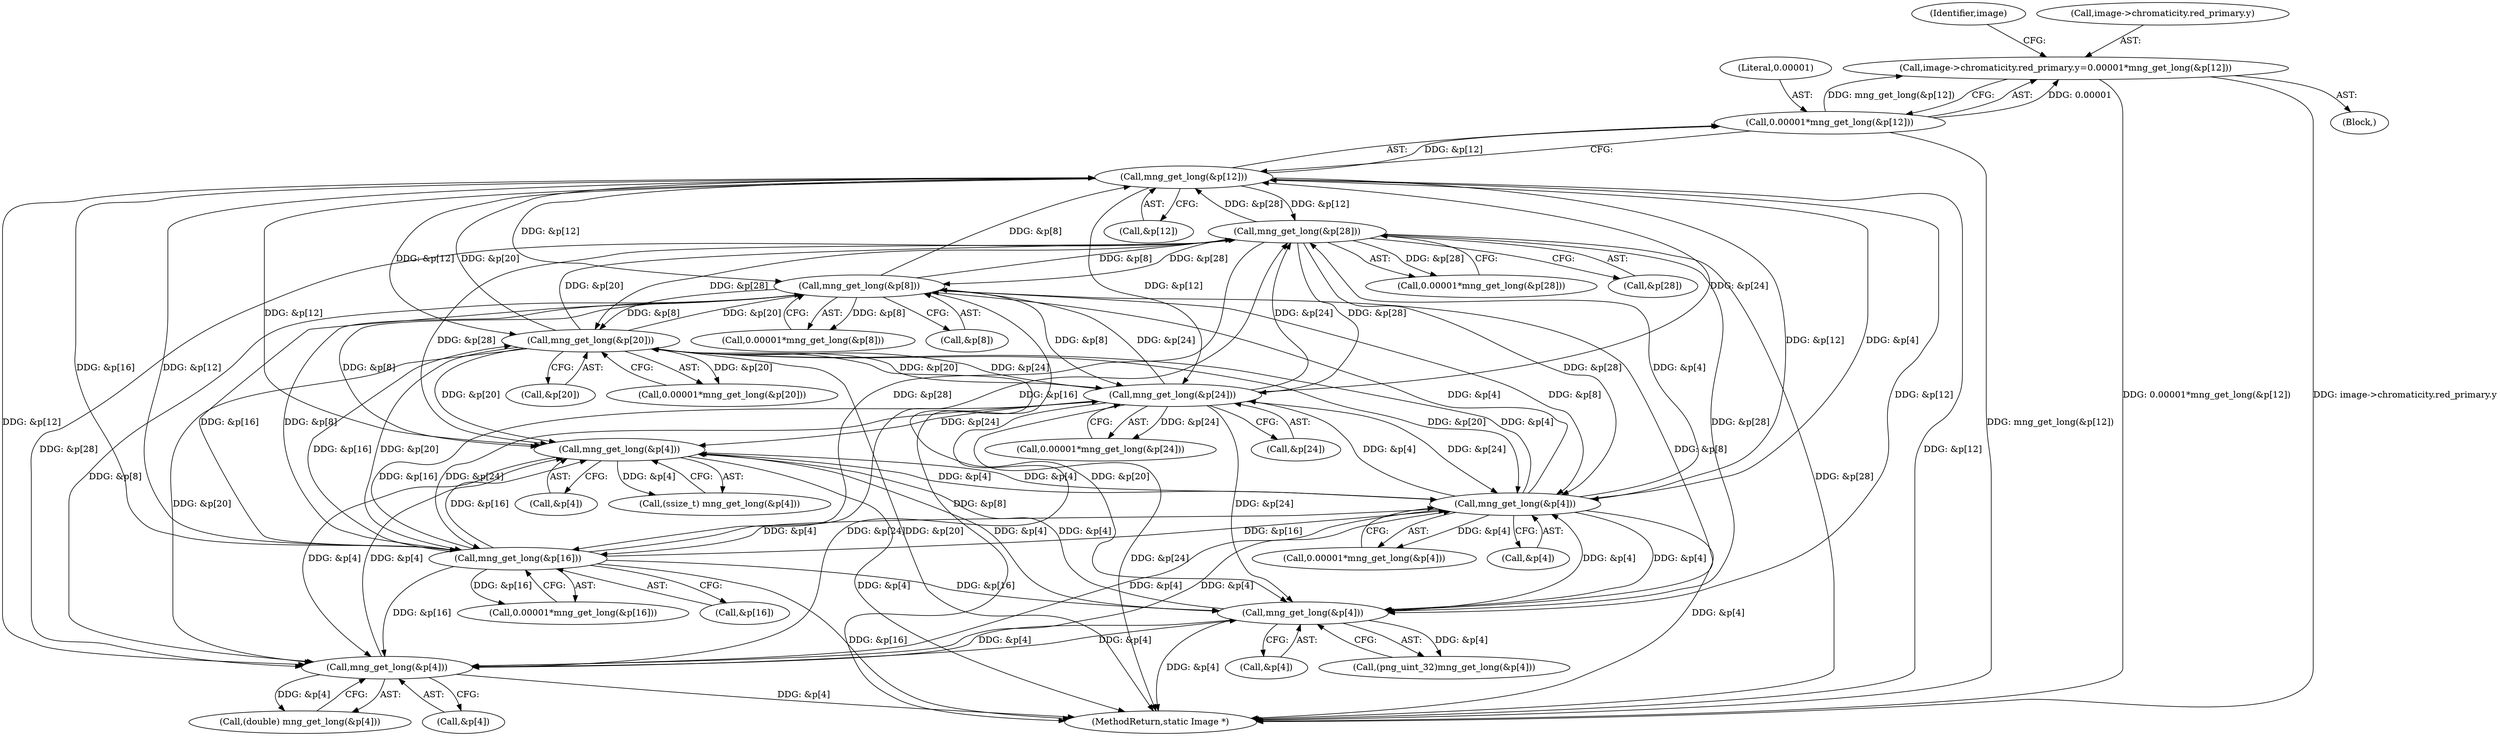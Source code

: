 digraph "0_ImageMagick_76efa969342568841ecf320b5a041685a6d24e0b@pointer" {
"1001313" [label="(Call,image->chromaticity.red_primary.y=0.00001*mng_get_long(&p[12]))"];
"1001321" [label="(Call,0.00001*mng_get_long(&p[12]))"];
"1001323" [label="(Call,mng_get_long(&p[12]))"];
"1001383" [label="(Call,mng_get_long(&p[28]))"];
"1001308" [label="(Call,mng_get_long(&p[8]))"];
"1001353" [label="(Call,mng_get_long(&p[20]))"];
"1001368" [label="(Call,mng_get_long(&p[24]))"];
"1001338" [label="(Call,mng_get_long(&p[16]))"];
"1001293" [label="(Call,mng_get_long(&p[4]))"];
"1001599" [label="(Call,mng_get_long(&p[4]))"];
"1000459" [label="(Call,mng_get_long(&p[4]))"];
"1001533" [label="(Call,mng_get_long(&p[4]))"];
"1001383" [label="(Call,mng_get_long(&p[28]))"];
"1001533" [label="(Call,mng_get_long(&p[4]))"];
"1001313" [label="(Call,image->chromaticity.red_primary.y=0.00001*mng_get_long(&p[12]))"];
"1001322" [label="(Literal,0.00001)"];
"1001332" [label="(Identifier,image)"];
"1001291" [label="(Call,0.00001*mng_get_long(&p[4]))"];
"1001381" [label="(Call,0.00001*mng_get_long(&p[28]))"];
"1001354" [label="(Call,&p[20])"];
"1001294" [label="(Call,&p[4])"];
"1002364" [label="(MethodReturn,static Image *)"];
"1001531" [label="(Call,(ssize_t) mng_get_long(&p[4]))"];
"1001338" [label="(Call,mng_get_long(&p[16]))"];
"1001597" [label="(Call,(double) mng_get_long(&p[4]))"];
"1000457" [label="(Call,(png_uint_32)mng_get_long(&p[4]))"];
"1001293" [label="(Call,mng_get_long(&p[4]))"];
"1001353" [label="(Call,mng_get_long(&p[20]))"];
"1001599" [label="(Call,mng_get_long(&p[4]))"];
"1001336" [label="(Call,0.00001*mng_get_long(&p[16]))"];
"1001369" [label="(Call,&p[24])"];
"1001324" [label="(Call,&p[12])"];
"1001366" [label="(Call,0.00001*mng_get_long(&p[24]))"];
"1001600" [label="(Call,&p[4])"];
"1001321" [label="(Call,0.00001*mng_get_long(&p[12]))"];
"1001351" [label="(Call,0.00001*mng_get_long(&p[20]))"];
"1001270" [label="(Block,)"];
"1001308" [label="(Call,mng_get_long(&p[8]))"];
"1001534" [label="(Call,&p[4])"];
"1001306" [label="(Call,0.00001*mng_get_long(&p[8]))"];
"1001309" [label="(Call,&p[8])"];
"1001314" [label="(Call,image->chromaticity.red_primary.y)"];
"1001384" [label="(Call,&p[28])"];
"1001368" [label="(Call,mng_get_long(&p[24]))"];
"1001339" [label="(Call,&p[16])"];
"1000459" [label="(Call,mng_get_long(&p[4]))"];
"1001323" [label="(Call,mng_get_long(&p[12]))"];
"1000460" [label="(Call,&p[4])"];
"1001313" -> "1001270"  [label="AST: "];
"1001313" -> "1001321"  [label="CFG: "];
"1001314" -> "1001313"  [label="AST: "];
"1001321" -> "1001313"  [label="AST: "];
"1001332" -> "1001313"  [label="CFG: "];
"1001313" -> "1002364"  [label="DDG: 0.00001*mng_get_long(&p[12])"];
"1001313" -> "1002364"  [label="DDG: image->chromaticity.red_primary.y"];
"1001321" -> "1001313"  [label="DDG: 0.00001"];
"1001321" -> "1001313"  [label="DDG: mng_get_long(&p[12])"];
"1001321" -> "1001323"  [label="CFG: "];
"1001322" -> "1001321"  [label="AST: "];
"1001323" -> "1001321"  [label="AST: "];
"1001321" -> "1002364"  [label="DDG: mng_get_long(&p[12])"];
"1001323" -> "1001321"  [label="DDG: &p[12]"];
"1001323" -> "1001324"  [label="CFG: "];
"1001324" -> "1001323"  [label="AST: "];
"1001323" -> "1002364"  [label="DDG: &p[12]"];
"1001323" -> "1000459"  [label="DDG: &p[12]"];
"1001323" -> "1001293"  [label="DDG: &p[12]"];
"1001323" -> "1001308"  [label="DDG: &p[12]"];
"1001383" -> "1001323"  [label="DDG: &p[28]"];
"1001308" -> "1001323"  [label="DDG: &p[8]"];
"1001353" -> "1001323"  [label="DDG: &p[20]"];
"1001368" -> "1001323"  [label="DDG: &p[24]"];
"1001338" -> "1001323"  [label="DDG: &p[16]"];
"1001293" -> "1001323"  [label="DDG: &p[4]"];
"1001323" -> "1001338"  [label="DDG: &p[12]"];
"1001323" -> "1001353"  [label="DDG: &p[12]"];
"1001323" -> "1001368"  [label="DDG: &p[12]"];
"1001323" -> "1001383"  [label="DDG: &p[12]"];
"1001323" -> "1001533"  [label="DDG: &p[12]"];
"1001323" -> "1001599"  [label="DDG: &p[12]"];
"1001383" -> "1001381"  [label="AST: "];
"1001383" -> "1001384"  [label="CFG: "];
"1001384" -> "1001383"  [label="AST: "];
"1001381" -> "1001383"  [label="CFG: "];
"1001383" -> "1002364"  [label="DDG: &p[28]"];
"1001383" -> "1000459"  [label="DDG: &p[28]"];
"1001383" -> "1001293"  [label="DDG: &p[28]"];
"1001383" -> "1001308"  [label="DDG: &p[28]"];
"1001383" -> "1001338"  [label="DDG: &p[28]"];
"1001383" -> "1001353"  [label="DDG: &p[28]"];
"1001383" -> "1001368"  [label="DDG: &p[28]"];
"1001383" -> "1001381"  [label="DDG: &p[28]"];
"1001308" -> "1001383"  [label="DDG: &p[8]"];
"1001353" -> "1001383"  [label="DDG: &p[20]"];
"1001368" -> "1001383"  [label="DDG: &p[24]"];
"1001338" -> "1001383"  [label="DDG: &p[16]"];
"1001293" -> "1001383"  [label="DDG: &p[4]"];
"1001383" -> "1001533"  [label="DDG: &p[28]"];
"1001383" -> "1001599"  [label="DDG: &p[28]"];
"1001308" -> "1001306"  [label="AST: "];
"1001308" -> "1001309"  [label="CFG: "];
"1001309" -> "1001308"  [label="AST: "];
"1001306" -> "1001308"  [label="CFG: "];
"1001308" -> "1002364"  [label="DDG: &p[8]"];
"1001308" -> "1000459"  [label="DDG: &p[8]"];
"1001308" -> "1001293"  [label="DDG: &p[8]"];
"1001308" -> "1001306"  [label="DDG: &p[8]"];
"1001353" -> "1001308"  [label="DDG: &p[20]"];
"1001368" -> "1001308"  [label="DDG: &p[24]"];
"1001338" -> "1001308"  [label="DDG: &p[16]"];
"1001293" -> "1001308"  [label="DDG: &p[4]"];
"1001308" -> "1001338"  [label="DDG: &p[8]"];
"1001308" -> "1001353"  [label="DDG: &p[8]"];
"1001308" -> "1001368"  [label="DDG: &p[8]"];
"1001308" -> "1001533"  [label="DDG: &p[8]"];
"1001308" -> "1001599"  [label="DDG: &p[8]"];
"1001353" -> "1001351"  [label="AST: "];
"1001353" -> "1001354"  [label="CFG: "];
"1001354" -> "1001353"  [label="AST: "];
"1001351" -> "1001353"  [label="CFG: "];
"1001353" -> "1002364"  [label="DDG: &p[20]"];
"1001353" -> "1000459"  [label="DDG: &p[20]"];
"1001353" -> "1001293"  [label="DDG: &p[20]"];
"1001353" -> "1001338"  [label="DDG: &p[20]"];
"1001353" -> "1001351"  [label="DDG: &p[20]"];
"1001368" -> "1001353"  [label="DDG: &p[24]"];
"1001338" -> "1001353"  [label="DDG: &p[16]"];
"1001293" -> "1001353"  [label="DDG: &p[4]"];
"1001353" -> "1001368"  [label="DDG: &p[20]"];
"1001353" -> "1001533"  [label="DDG: &p[20]"];
"1001353" -> "1001599"  [label="DDG: &p[20]"];
"1001368" -> "1001366"  [label="AST: "];
"1001368" -> "1001369"  [label="CFG: "];
"1001369" -> "1001368"  [label="AST: "];
"1001366" -> "1001368"  [label="CFG: "];
"1001368" -> "1002364"  [label="DDG: &p[24]"];
"1001368" -> "1000459"  [label="DDG: &p[24]"];
"1001368" -> "1001293"  [label="DDG: &p[24]"];
"1001368" -> "1001338"  [label="DDG: &p[24]"];
"1001368" -> "1001366"  [label="DDG: &p[24]"];
"1001338" -> "1001368"  [label="DDG: &p[16]"];
"1001293" -> "1001368"  [label="DDG: &p[4]"];
"1001368" -> "1001533"  [label="DDG: &p[24]"];
"1001368" -> "1001599"  [label="DDG: &p[24]"];
"1001338" -> "1001336"  [label="AST: "];
"1001338" -> "1001339"  [label="CFG: "];
"1001339" -> "1001338"  [label="AST: "];
"1001336" -> "1001338"  [label="CFG: "];
"1001338" -> "1002364"  [label="DDG: &p[16]"];
"1001338" -> "1000459"  [label="DDG: &p[16]"];
"1001338" -> "1001293"  [label="DDG: &p[16]"];
"1001338" -> "1001336"  [label="DDG: &p[16]"];
"1001293" -> "1001338"  [label="DDG: &p[4]"];
"1001338" -> "1001533"  [label="DDG: &p[16]"];
"1001338" -> "1001599"  [label="DDG: &p[16]"];
"1001293" -> "1001291"  [label="AST: "];
"1001293" -> "1001294"  [label="CFG: "];
"1001294" -> "1001293"  [label="AST: "];
"1001291" -> "1001293"  [label="CFG: "];
"1001293" -> "1002364"  [label="DDG: &p[4]"];
"1001293" -> "1000459"  [label="DDG: &p[4]"];
"1001293" -> "1001291"  [label="DDG: &p[4]"];
"1001599" -> "1001293"  [label="DDG: &p[4]"];
"1000459" -> "1001293"  [label="DDG: &p[4]"];
"1001533" -> "1001293"  [label="DDG: &p[4]"];
"1001293" -> "1001533"  [label="DDG: &p[4]"];
"1001293" -> "1001599"  [label="DDG: &p[4]"];
"1001599" -> "1001597"  [label="AST: "];
"1001599" -> "1001600"  [label="CFG: "];
"1001600" -> "1001599"  [label="AST: "];
"1001597" -> "1001599"  [label="CFG: "];
"1001599" -> "1002364"  [label="DDG: &p[4]"];
"1001599" -> "1000459"  [label="DDG: &p[4]"];
"1001599" -> "1001533"  [label="DDG: &p[4]"];
"1001599" -> "1001597"  [label="DDG: &p[4]"];
"1000459" -> "1001599"  [label="DDG: &p[4]"];
"1001533" -> "1001599"  [label="DDG: &p[4]"];
"1000459" -> "1000457"  [label="AST: "];
"1000459" -> "1000460"  [label="CFG: "];
"1000460" -> "1000459"  [label="AST: "];
"1000457" -> "1000459"  [label="CFG: "];
"1000459" -> "1002364"  [label="DDG: &p[4]"];
"1000459" -> "1000457"  [label="DDG: &p[4]"];
"1001533" -> "1000459"  [label="DDG: &p[4]"];
"1000459" -> "1001533"  [label="DDG: &p[4]"];
"1001533" -> "1001531"  [label="AST: "];
"1001533" -> "1001534"  [label="CFG: "];
"1001534" -> "1001533"  [label="AST: "];
"1001531" -> "1001533"  [label="CFG: "];
"1001533" -> "1002364"  [label="DDG: &p[4]"];
"1001533" -> "1001531"  [label="DDG: &p[4]"];
}
